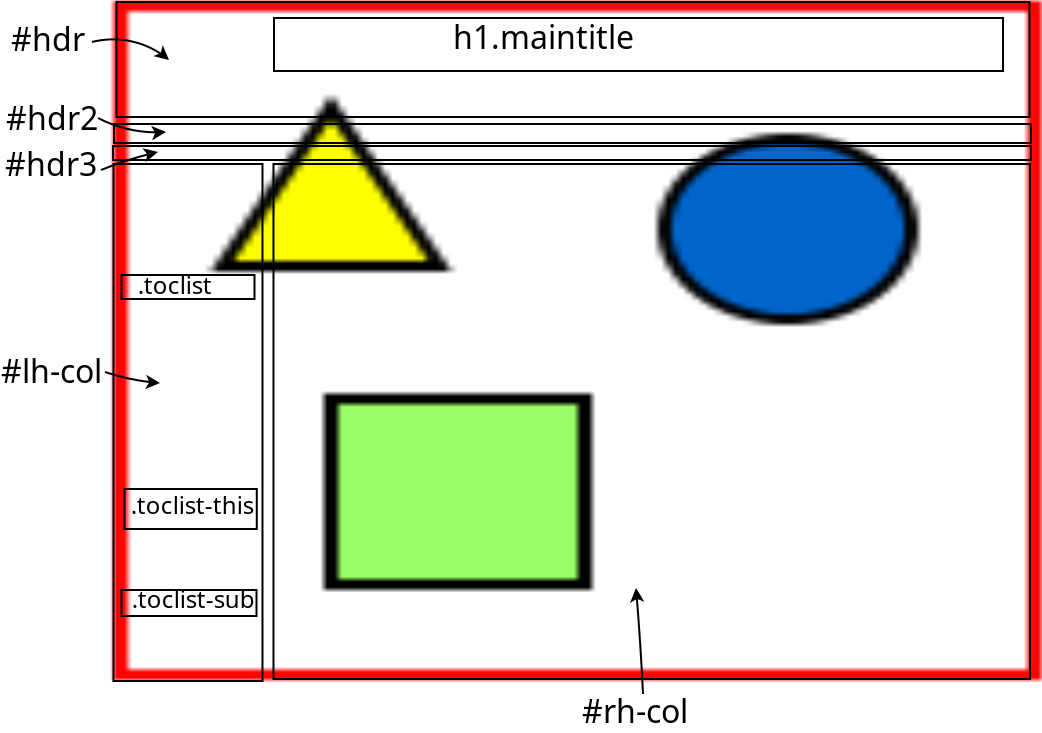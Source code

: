 <?xml version="1.0" encoding="UTF-8"?>
<dia:diagram xmlns:dia="http://www.lysator.liu.se/~alla/dia/">
  <dia:layer name="Background" visible="true">
    <dia:object type="Standard - Image" version="0" id="O0">
      <dia:attribute name="obj_pos">
        <dia:point val="-6.05,0.3"/>
      </dia:attribute>
      <dia:attribute name="obj_bb">
        <dia:rectangle val="-6.1,0.25;40.416,34.3"/>
      </dia:attribute>
      <dia:attribute name="elem_corner">
        <dia:point val="-6.05,0.3"/>
      </dia:attribute>
      <dia:attribute name="elem_width">
        <dia:real val="46.416"/>
      </dia:attribute>
      <dia:attribute name="elem_height">
        <dia:real val="33.95"/>
      </dia:attribute>
      <dia:attribute name="draw_border">
        <dia:boolean val="false"/>
      </dia:attribute>
      <dia:attribute name="keep_aspect">
        <dia:boolean val="true"/>
      </dia:attribute>
      <dia:attribute name="file">
        <dia:string>#/TEI/Projects/Companion/figures/teixsl/teilite1.png#</dia:string>
      </dia:attribute>
    </dia:object>
    <dia:object type="Standard - Box" version="0" id="O1">
      <dia:attribute name="obj_pos">
        <dia:point val="1.95,8.45"/>
      </dia:attribute>
      <dia:attribute name="obj_bb">
        <dia:rectangle val="1.9,8.4;39.826,34.25"/>
      </dia:attribute>
      <dia:attribute name="elem_corner">
        <dia:point val="1.95,8.45"/>
      </dia:attribute>
      <dia:attribute name="elem_width">
        <dia:real val="37.826"/>
      </dia:attribute>
      <dia:attribute name="elem_height">
        <dia:real val="25.75"/>
      </dia:attribute>
      <dia:attribute name="show_background">
        <dia:boolean val="false"/>
      </dia:attribute>
    </dia:object>
    <dia:object type="Standard - Box" version="0" id="O2">
      <dia:attribute name="obj_pos">
        <dia:point val="-6.05,8.45"/>
      </dia:attribute>
      <dia:attribute name="obj_bb">
        <dia:rectangle val="-6.1,8.4;1.45,34.35"/>
      </dia:attribute>
      <dia:attribute name="elem_corner">
        <dia:point val="-6.05,8.45"/>
      </dia:attribute>
      <dia:attribute name="elem_width">
        <dia:real val="7.45"/>
      </dia:attribute>
      <dia:attribute name="elem_height">
        <dia:real val="25.85"/>
      </dia:attribute>
      <dia:attribute name="show_background">
        <dia:boolean val="false"/>
      </dia:attribute>
    </dia:object>
    <dia:object type="Standard - Text" version="0" id="O3">
      <dia:attribute name="obj_pos">
        <dia:point val="-11.174,2.8"/>
      </dia:attribute>
      <dia:attribute name="obj_bb">
        <dia:rectangle val="-11.174,1.45;-7.574,3.8"/>
      </dia:attribute>
      <dia:attribute name="text">
        <dia:composite type="text">
          <dia:attribute name="string">
            <dia:string>##hdr#</dia:string>
          </dia:attribute>
          <dia:attribute name="font">
            <dia:font family="sans" style="0" name="Helvetica"/>
          </dia:attribute>
          <dia:attribute name="height">
            <dia:real val="2"/>
          </dia:attribute>
          <dia:attribute name="pos">
            <dia:point val="-11.174,2.8"/>
          </dia:attribute>
          <dia:attribute name="color">
            <dia:color val="#000000"/>
          </dia:attribute>
          <dia:attribute name="alignment">
            <dia:enum val="0"/>
          </dia:attribute>
        </dia:composite>
      </dia:attribute>
    </dia:object>
    <dia:object type="Standard - Text" version="0" id="O4">
      <dia:attribute name="obj_pos">
        <dia:point val="-11.424,6.75"/>
      </dia:attribute>
      <dia:attribute name="obj_bb">
        <dia:rectangle val="-11.424,5.4;-6.924,7.75"/>
      </dia:attribute>
      <dia:attribute name="text">
        <dia:composite type="text">
          <dia:attribute name="string">
            <dia:string>##hdr2#</dia:string>
          </dia:attribute>
          <dia:attribute name="font">
            <dia:font family="sans" style="0" name="Helvetica"/>
          </dia:attribute>
          <dia:attribute name="height">
            <dia:real val="2"/>
          </dia:attribute>
          <dia:attribute name="pos">
            <dia:point val="-11.424,6.75"/>
          </dia:attribute>
          <dia:attribute name="color">
            <dia:color val="#000000"/>
          </dia:attribute>
          <dia:attribute name="alignment">
            <dia:enum val="0"/>
          </dia:attribute>
        </dia:composite>
      </dia:attribute>
    </dia:object>
    <dia:object type="Standard - Text" version="0" id="O5">
      <dia:attribute name="obj_pos">
        <dia:point val="-11.474,9.05"/>
      </dia:attribute>
      <dia:attribute name="obj_bb">
        <dia:rectangle val="-11.474,7.7;-6.974,10.05"/>
      </dia:attribute>
      <dia:attribute name="text">
        <dia:composite type="text">
          <dia:attribute name="string">
            <dia:string>##hdr3#</dia:string>
          </dia:attribute>
          <dia:attribute name="font">
            <dia:font family="sans" style="0" name="Helvetica"/>
          </dia:attribute>
          <dia:attribute name="height">
            <dia:real val="2"/>
          </dia:attribute>
          <dia:attribute name="pos">
            <dia:point val="-11.474,9.05"/>
          </dia:attribute>
          <dia:attribute name="color">
            <dia:color val="#000000"/>
          </dia:attribute>
          <dia:attribute name="alignment">
            <dia:enum val="0"/>
          </dia:attribute>
        </dia:composite>
      </dia:attribute>
    </dia:object>
    <dia:object type="Standard - Text" version="0" id="O6">
      <dia:attribute name="obj_pos">
        <dia:point val="-11.674,19.4"/>
      </dia:attribute>
      <dia:attribute name="obj_bb">
        <dia:rectangle val="-11.674,18.05;-6.574,20.4"/>
      </dia:attribute>
      <dia:attribute name="text">
        <dia:composite type="text">
          <dia:attribute name="string">
            <dia:string>##lh-col#</dia:string>
          </dia:attribute>
          <dia:attribute name="font">
            <dia:font family="sans" style="0" name="Helvetica"/>
          </dia:attribute>
          <dia:attribute name="height">
            <dia:real val="2"/>
          </dia:attribute>
          <dia:attribute name="pos">
            <dia:point val="-11.674,19.4"/>
          </dia:attribute>
          <dia:attribute name="color">
            <dia:color val="#000000"/>
          </dia:attribute>
          <dia:attribute name="alignment">
            <dia:enum val="0"/>
          </dia:attribute>
        </dia:composite>
      </dia:attribute>
    </dia:object>
    <dia:object type="Standard - Text" version="0" id="O7">
      <dia:attribute name="obj_pos">
        <dia:point val="17.376,36.4"/>
      </dia:attribute>
      <dia:attribute name="obj_bb">
        <dia:rectangle val="17.376,35.05;22.626,37.4"/>
      </dia:attribute>
      <dia:attribute name="text">
        <dia:composite type="text">
          <dia:attribute name="string">
            <dia:string>##rh-col#</dia:string>
          </dia:attribute>
          <dia:attribute name="font">
            <dia:font family="sans" style="0" name="Helvetica"/>
          </dia:attribute>
          <dia:attribute name="height">
            <dia:real val="2"/>
          </dia:attribute>
          <dia:attribute name="pos">
            <dia:point val="17.376,36.4"/>
          </dia:attribute>
          <dia:attribute name="color">
            <dia:color val="#000000"/>
          </dia:attribute>
          <dia:attribute name="alignment">
            <dia:enum val="0"/>
          </dia:attribute>
        </dia:composite>
      </dia:attribute>
    </dia:object>
    <dia:object type="Standard - Box" version="0" id="O8">
      <dia:attribute name="obj_pos">
        <dia:point val="1.976,1.15"/>
      </dia:attribute>
      <dia:attribute name="obj_bb">
        <dia:rectangle val="1.926,1.1;38.476,3.85"/>
      </dia:attribute>
      <dia:attribute name="elem_corner">
        <dia:point val="1.976,1.15"/>
      </dia:attribute>
      <dia:attribute name="elem_width">
        <dia:real val="36.45"/>
      </dia:attribute>
      <dia:attribute name="elem_height">
        <dia:real val="2.65"/>
      </dia:attribute>
      <dia:attribute name="show_background">
        <dia:boolean val="false"/>
      </dia:attribute>
    </dia:object>
    <dia:object type="Standard - Box" version="0" id="O9">
      <dia:attribute name="obj_pos">
        <dia:point val="-6.074,7.55"/>
      </dia:attribute>
      <dia:attribute name="obj_bb">
        <dia:rectangle val="-6.124,7.5;39.876,8.3"/>
      </dia:attribute>
      <dia:attribute name="elem_corner">
        <dia:point val="-6.074,7.55"/>
      </dia:attribute>
      <dia:attribute name="elem_width">
        <dia:real val="45.9"/>
      </dia:attribute>
      <dia:attribute name="elem_height">
        <dia:real val="0.7"/>
      </dia:attribute>
      <dia:attribute name="show_background">
        <dia:boolean val="false"/>
      </dia:attribute>
    </dia:object>
    <dia:object type="Standard - Box" version="0" id="O10">
      <dia:attribute name="obj_pos">
        <dia:point val="-5.9,0.35"/>
      </dia:attribute>
      <dia:attribute name="obj_bb">
        <dia:rectangle val="-5.95,0.3;39.8,6.15"/>
      </dia:attribute>
      <dia:attribute name="elem_corner">
        <dia:point val="-5.9,0.35"/>
      </dia:attribute>
      <dia:attribute name="elem_width">
        <dia:real val="45.65"/>
      </dia:attribute>
      <dia:attribute name="elem_height">
        <dia:real val="5.75"/>
      </dia:attribute>
      <dia:attribute name="show_background">
        <dia:boolean val="false"/>
      </dia:attribute>
    </dia:object>
    <dia:object type="Standard - Box" version="0" id="O11">
      <dia:attribute name="obj_pos">
        <dia:point val="-6.024,6.45"/>
      </dia:attribute>
      <dia:attribute name="obj_bb">
        <dia:rectangle val="-6.074,6.4;39.876,7.45"/>
      </dia:attribute>
      <dia:attribute name="elem_corner">
        <dia:point val="-6.024,6.45"/>
      </dia:attribute>
      <dia:attribute name="elem_width">
        <dia:real val="45.85"/>
      </dia:attribute>
      <dia:attribute name="elem_height">
        <dia:real val="0.95"/>
      </dia:attribute>
      <dia:attribute name="show_background">
        <dia:boolean val="false"/>
      </dia:attribute>
    </dia:object>
    <dia:object type="Standard - Text" version="0" id="O12">
      <dia:attribute name="obj_pos">
        <dia:point val="10.926,2.7"/>
      </dia:attribute>
      <dia:attribute name="obj_bb">
        <dia:rectangle val="10.926,1.35;19.576,3.7"/>
      </dia:attribute>
      <dia:attribute name="text">
        <dia:composite type="text">
          <dia:attribute name="string">
            <dia:string>#h1.maintitle#</dia:string>
          </dia:attribute>
          <dia:attribute name="font">
            <dia:font family="sans" style="0" name="Helvetica"/>
          </dia:attribute>
          <dia:attribute name="height">
            <dia:real val="2"/>
          </dia:attribute>
          <dia:attribute name="pos">
            <dia:point val="10.926,2.7"/>
          </dia:attribute>
          <dia:attribute name="color">
            <dia:color val="#000000"/>
          </dia:attribute>
          <dia:attribute name="alignment">
            <dia:enum val="0"/>
          </dia:attribute>
        </dia:composite>
      </dia:attribute>
    </dia:object>
    <dia:object type="Standard - Arc" version="0" id="O13">
      <dia:attribute name="obj_pos">
        <dia:point val="-7.124,2.35"/>
      </dia:attribute>
      <dia:attribute name="obj_bb">
        <dia:rectangle val="-7.184,2.169;-3.111,3.748"/>
      </dia:attribute>
      <dia:attribute name="conn_endpoints">
        <dia:point val="-7.124,2.35"/>
        <dia:point val="-3.274,3.25"/>
      </dia:attribute>
      <dia:attribute name="curve_distance">
        <dia:real val="-0.481"/>
      </dia:attribute>
      <dia:attribute name="end_arrow">
        <dia:enum val="22"/>
      </dia:attribute>
      <dia:attribute name="end_arrow_length">
        <dia:real val="0.5"/>
      </dia:attribute>
      <dia:attribute name="end_arrow_width">
        <dia:real val="0.5"/>
      </dia:attribute>
    </dia:object>
    <dia:object type="Standard - Arc" version="0" id="O14">
      <dia:attribute name="obj_pos">
        <dia:point val="-6.474,18.85"/>
      </dia:attribute>
      <dia:attribute name="obj_bb">
        <dia:rectangle val="-6.532,18.791;-3.577,19.9"/>
      </dia:attribute>
      <dia:attribute name="conn_endpoints">
        <dia:point val="-6.474,18.85"/>
        <dia:point val="-3.724,19.4"/>
      </dia:attribute>
      <dia:attribute name="curve_distance">
        <dia:real val="0.088"/>
      </dia:attribute>
      <dia:attribute name="end_arrow">
        <dia:enum val="22"/>
      </dia:attribute>
      <dia:attribute name="end_arrow_length">
        <dia:real val="0.5"/>
      </dia:attribute>
      <dia:attribute name="end_arrow_width">
        <dia:real val="0.5"/>
      </dia:attribute>
    </dia:object>
    <dia:object type="Standard - Arc" version="0" id="O15">
      <dia:attribute name="obj_pos">
        <dia:point val="20.426,34.95"/>
      </dia:attribute>
      <dia:attribute name="obj_bb">
        <dia:rectangle val="19.574,29.567;20.579,35.003"/>
      </dia:attribute>
      <dia:attribute name="conn_endpoints">
        <dia:point val="20.426,34.95"/>
        <dia:point val="20.076,29.65"/>
      </dia:attribute>
      <dia:attribute name="curve_distance">
        <dia:real val="0.025"/>
      </dia:attribute>
      <dia:attribute name="end_arrow">
        <dia:enum val="22"/>
      </dia:attribute>
      <dia:attribute name="end_arrow_length">
        <dia:real val="0.5"/>
      </dia:attribute>
      <dia:attribute name="end_arrow_width">
        <dia:real val="0.5"/>
      </dia:attribute>
    </dia:object>
    <dia:object type="Standard - Arc" version="0" id="O16">
      <dia:attribute name="obj_pos">
        <dia:point val="-6.824,6.15"/>
      </dia:attribute>
      <dia:attribute name="obj_bb">
        <dia:rectangle val="-6.883,6.091;-3.274,6.917"/>
      </dia:attribute>
      <dia:attribute name="conn_endpoints">
        <dia:point val="-6.824,6.15"/>
        <dia:point val="-3.424,6.85"/>
      </dia:attribute>
      <dia:attribute name="curve_distance">
        <dia:real val="0.242"/>
      </dia:attribute>
      <dia:attribute name="end_arrow">
        <dia:enum val="22"/>
      </dia:attribute>
      <dia:attribute name="end_arrow_length">
        <dia:real val="0.5"/>
      </dia:attribute>
      <dia:attribute name="end_arrow_width">
        <dia:real val="0.5"/>
      </dia:attribute>
    </dia:object>
    <dia:object type="Standard - Arc" version="0" id="O17">
      <dia:attribute name="obj_pos">
        <dia:point val="-6.674,8.75"/>
      </dia:attribute>
      <dia:attribute name="obj_bb">
        <dia:rectangle val="-6.736,7.358;-3.625,8.813"/>
      </dia:attribute>
      <dia:attribute name="conn_endpoints">
        <dia:point val="-6.674,8.75"/>
        <dia:point val="-3.824,7.85"/>
      </dia:attribute>
      <dia:attribute name="curve_distance">
        <dia:real val="-0.063"/>
      </dia:attribute>
      <dia:attribute name="end_arrow">
        <dia:enum val="22"/>
      </dia:attribute>
      <dia:attribute name="end_arrow_length">
        <dia:real val="0.5"/>
      </dia:attribute>
      <dia:attribute name="end_arrow_width">
        <dia:real val="0.5"/>
      </dia:attribute>
    </dia:object>
    <dia:object type="Standard - Box" version="0" id="O18">
      <dia:attribute name="obj_pos">
        <dia:point val="-5.499,24.7"/>
      </dia:attribute>
      <dia:attribute name="obj_bb">
        <dia:rectangle val="-5.549,24.65;1.166,26.75"/>
      </dia:attribute>
      <dia:attribute name="elem_corner">
        <dia:point val="-5.499,24.7"/>
      </dia:attribute>
      <dia:attribute name="elem_width">
        <dia:real val="6.614"/>
      </dia:attribute>
      <dia:attribute name="elem_height">
        <dia:real val="2"/>
      </dia:attribute>
      <dia:attribute name="show_background">
        <dia:boolean val="false"/>
      </dia:attribute>
    </dia:object>
    <dia:object type="Standard - Box" version="0" id="O19">
      <dia:attribute name="obj_pos">
        <dia:point val="-5.649,14"/>
      </dia:attribute>
      <dia:attribute name="obj_bb">
        <dia:rectangle val="-5.699,13.95;1.051,15.25"/>
      </dia:attribute>
      <dia:attribute name="elem_corner">
        <dia:point val="-5.649,14"/>
      </dia:attribute>
      <dia:attribute name="elem_width">
        <dia:real val="6.65"/>
      </dia:attribute>
      <dia:attribute name="elem_height">
        <dia:real val="1.2"/>
      </dia:attribute>
      <dia:attribute name="show_background">
        <dia:boolean val="false"/>
      </dia:attribute>
    </dia:object>
    <dia:object type="Standard - Box" version="0" id="O20">
      <dia:attribute name="obj_pos">
        <dia:point val="-5.649,29.75"/>
      </dia:attribute>
      <dia:attribute name="obj_bb">
        <dia:rectangle val="-5.699,29.7;1.151,31.1"/>
      </dia:attribute>
      <dia:attribute name="elem_corner">
        <dia:point val="-5.649,29.75"/>
      </dia:attribute>
      <dia:attribute name="elem_width">
        <dia:real val="6.75"/>
      </dia:attribute>
      <dia:attribute name="elem_height">
        <dia:real val="1.3"/>
      </dia:attribute>
      <dia:attribute name="show_background">
        <dia:boolean val="false"/>
      </dia:attribute>
    </dia:object>
    <dia:object type="Standard - Text" version="0" id="O21">
      <dia:attribute name="obj_pos">
        <dia:point val="-4.834,14.95"/>
      </dia:attribute>
      <dia:attribute name="obj_bb">
        <dia:rectangle val="-4.834,13.9;-1.184,15.7"/>
      </dia:attribute>
      <dia:attribute name="text">
        <dia:composite type="text">
          <dia:attribute name="string">
            <dia:string>#.toclist#</dia:string>
          </dia:attribute>
          <dia:attribute name="font">
            <dia:font family="sans" style="0" name="Helvetica"/>
          </dia:attribute>
          <dia:attribute name="height">
            <dia:real val="1.5"/>
          </dia:attribute>
          <dia:attribute name="pos">
            <dia:point val="-4.834,14.95"/>
          </dia:attribute>
          <dia:attribute name="color">
            <dia:color val="#000000"/>
          </dia:attribute>
          <dia:attribute name="alignment">
            <dia:enum val="0"/>
          </dia:attribute>
        </dia:composite>
      </dia:attribute>
    </dia:object>
    <dia:object type="Standard - Text" version="0" id="O22">
      <dia:attribute name="obj_pos">
        <dia:point val="-5.184,25.95"/>
      </dia:attribute>
      <dia:attribute name="obj_bb">
        <dia:rectangle val="-5.184,24.9;0.866,26.7"/>
      </dia:attribute>
      <dia:attribute name="text">
        <dia:composite type="text">
          <dia:attribute name="string">
            <dia:string>#.toclist-this#</dia:string>
          </dia:attribute>
          <dia:attribute name="font">
            <dia:font family="sans" style="0" name="Helvetica"/>
          </dia:attribute>
          <dia:attribute name="height">
            <dia:real val="1.5"/>
          </dia:attribute>
          <dia:attribute name="pos">
            <dia:point val="-5.184,25.95"/>
          </dia:attribute>
          <dia:attribute name="color">
            <dia:color val="#000000"/>
          </dia:attribute>
          <dia:attribute name="alignment">
            <dia:enum val="0"/>
          </dia:attribute>
        </dia:composite>
      </dia:attribute>
    </dia:object>
    <dia:object type="Standard - Text" version="0" id="O23">
      <dia:attribute name="obj_pos">
        <dia:point val="-5.134,30.65"/>
      </dia:attribute>
      <dia:attribute name="obj_bb">
        <dia:rectangle val="-5.134,29.6;0.866,31.4"/>
      </dia:attribute>
      <dia:attribute name="text">
        <dia:composite type="text">
          <dia:attribute name="string">
            <dia:string>#.toclist-sub#</dia:string>
          </dia:attribute>
          <dia:attribute name="font">
            <dia:font family="sans" style="0" name="Helvetica"/>
          </dia:attribute>
          <dia:attribute name="height">
            <dia:real val="1.5"/>
          </dia:attribute>
          <dia:attribute name="pos">
            <dia:point val="-5.134,30.65"/>
          </dia:attribute>
          <dia:attribute name="color">
            <dia:color val="#000000"/>
          </dia:attribute>
          <dia:attribute name="alignment">
            <dia:enum val="0"/>
          </dia:attribute>
        </dia:composite>
      </dia:attribute>
    </dia:object>
  </dia:layer>
</dia:diagram>
